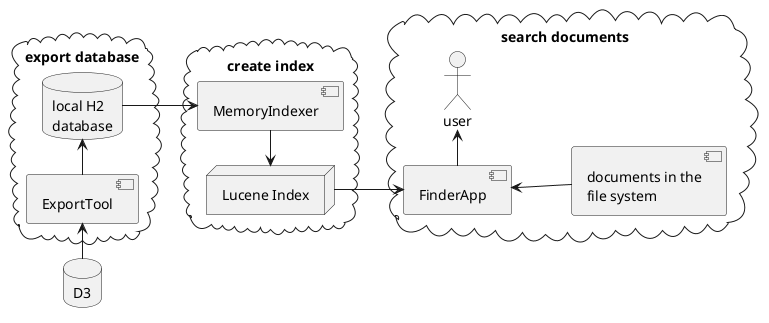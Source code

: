 @startuml
left to right direction

database D3

cloud "export database" {
[ExportTool] as ext
database "local H2\ndatabase" as memdb
}

D3 -> ext
ext -> memdb
 
cloud "create index" {
node "Lucene Index" as memidx
[MemoryIndexer] as indexer
}

memdb --> indexer
memidx <- indexer

cloud "search documents" {
[FinderApp] as find
actor user
[documents in the\nfile system] as fs
}

memidx --> find
find -> user
find <-- fs

@enduml